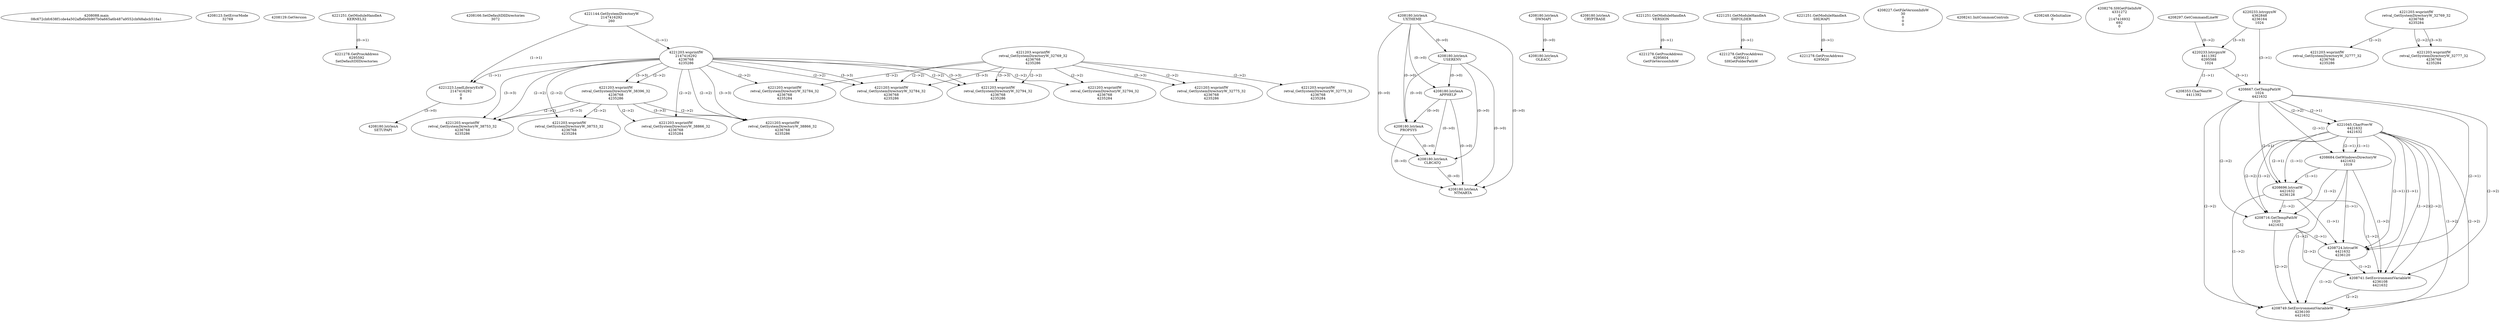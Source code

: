// Global SCDG with merge call
digraph {
	0 [label="4208088.main
08c672cbfc638f1cde4a502afb6b0b907b0a665a6b487a9552cbf48abcb516a1"]
	1 [label="4208123.SetErrorMode
32769"]
	2 [label="4208129.GetVersion
"]
	3 [label="4221251.GetModuleHandleA
KERNEL32"]
	4 [label="4221278.GetProcAddress
6295592
SetDefaultDllDirectories"]
	3 -> 4 [label="(0-->1)"]
	5 [label="4208166.SetDefaultDllDirectories
3072"]
	6 [label="4221144.GetSystemDirectoryW
2147416292
260"]
	7 [label="4221203.wsprintfW
2147416292
4236768
4235286"]
	6 -> 7 [label="(1-->1)"]
	8 [label="4221223.LoadLibraryExW
2147416292
0
8"]
	6 -> 8 [label="(1-->1)"]
	7 -> 8 [label="(1-->1)"]
	9 [label="4208180.lstrlenA
UXTHEME"]
	10 [label="4208180.lstrlenA
USERENV"]
	9 -> 10 [label="(0-->0)"]
	11 [label="4208180.lstrlenA
SETUPAPI"]
	8 -> 11 [label="(3-->0)"]
	12 [label="4208180.lstrlenA
APPHELP"]
	9 -> 12 [label="(0-->0)"]
	10 -> 12 [label="(0-->0)"]
	13 [label="4221203.wsprintfW
retval_GetSystemDirectoryW_38396_32
4236768
4235286"]
	7 -> 13 [label="(2-->2)"]
	7 -> 13 [label="(3-->3)"]
	14 [label="4208180.lstrlenA
PROPSYS"]
	9 -> 14 [label="(0-->0)"]
	10 -> 14 [label="(0-->0)"]
	12 -> 14 [label="(0-->0)"]
	15 [label="4208180.lstrlenA
DWMAPI"]
	16 [label="4208180.lstrlenA
CRYPTBASE"]
	17 [label="4208180.lstrlenA
OLEACC"]
	15 -> 17 [label="(0-->0)"]
	18 [label="4221203.wsprintfW
retval_GetSystemDirectoryW_38753_32
4236768
4235286"]
	7 -> 18 [label="(2-->2)"]
	13 -> 18 [label="(2-->2)"]
	7 -> 18 [label="(3-->3)"]
	13 -> 18 [label="(3-->3)"]
	19 [label="4208180.lstrlenA
CLBCATQ"]
	9 -> 19 [label="(0-->0)"]
	10 -> 19 [label="(0-->0)"]
	12 -> 19 [label="(0-->0)"]
	14 -> 19 [label="(0-->0)"]
	20 [label="4208180.lstrlenA
NTMARTA"]
	9 -> 20 [label="(0-->0)"]
	10 -> 20 [label="(0-->0)"]
	12 -> 20 [label="(0-->0)"]
	14 -> 20 [label="(0-->0)"]
	19 -> 20 [label="(0-->0)"]
	21 [label="4221251.GetModuleHandleA
VERSION"]
	22 [label="4221278.GetProcAddress
6295604
GetFileVersionInfoW"]
	21 -> 22 [label="(0-->1)"]
	23 [label="4221251.GetModuleHandleA
SHFOLDER"]
	24 [label="4221278.GetProcAddress
6295612
SHGetFolderPathW"]
	23 -> 24 [label="(0-->1)"]
	25 [label="4221251.GetModuleHandleA
SHLWAPI"]
	26 [label="4221278.GetProcAddress
6295620
"]
	25 -> 26 [label="(0-->1)"]
	27 [label="4208227.GetFileVersionInfoW
30
0
0
0"]
	28 [label="4208241.InitCommonControls
"]
	29 [label="4208248.OleInitialize
0"]
	30 [label="4208276.SHGetFileInfoW
4331272
0
2147416932
692
0"]
	31 [label="4220233.lstrcpynW
4362848
4236164
1024"]
	32 [label="4208297.GetCommandLineW
"]
	33 [label="4220233.lstrcpynW
4411392
6295588
1024"]
	32 -> 33 [label="(0-->2)"]
	31 -> 33 [label="(3-->3)"]
	34 [label="4208353.CharNextW
4411392"]
	33 -> 34 [label="(1-->1)"]
	35 [label="4208667.GetTempPathW
1024
4421632"]
	31 -> 35 [label="(3-->1)"]
	33 -> 35 [label="(3-->1)"]
	36 [label="4221045.CharPrevW
4421632
4421632"]
	35 -> 36 [label="(2-->1)"]
	35 -> 36 [label="(2-->2)"]
	37 [label="4208684.GetWindowsDirectoryW
4421632
1019"]
	35 -> 37 [label="(2-->1)"]
	36 -> 37 [label="(1-->1)"]
	36 -> 37 [label="(2-->1)"]
	38 [label="4208696.lstrcatW
4421632
4236128"]
	35 -> 38 [label="(2-->1)"]
	36 -> 38 [label="(1-->1)"]
	36 -> 38 [label="(2-->1)"]
	37 -> 38 [label="(1-->1)"]
	39 [label="4208716.GetTempPathW
1020
4421632"]
	35 -> 39 [label="(2-->2)"]
	36 -> 39 [label="(1-->2)"]
	36 -> 39 [label="(2-->2)"]
	37 -> 39 [label="(1-->2)"]
	38 -> 39 [label="(1-->2)"]
	40 [label="4208724.lstrcatW
4421632
4236120"]
	35 -> 40 [label="(2-->1)"]
	36 -> 40 [label="(1-->1)"]
	36 -> 40 [label="(2-->1)"]
	37 -> 40 [label="(1-->1)"]
	38 -> 40 [label="(1-->1)"]
	39 -> 40 [label="(2-->1)"]
	41 [label="4208741.SetEnvironmentVariableW
4236108
4421632"]
	35 -> 41 [label="(2-->2)"]
	36 -> 41 [label="(1-->2)"]
	36 -> 41 [label="(2-->2)"]
	37 -> 41 [label="(1-->2)"]
	38 -> 41 [label="(1-->2)"]
	39 -> 41 [label="(2-->2)"]
	40 -> 41 [label="(1-->2)"]
	42 [label="4208749.SetEnvironmentVariableW
4236100
4421632"]
	35 -> 42 [label="(2-->2)"]
	36 -> 42 [label="(1-->2)"]
	36 -> 42 [label="(2-->2)"]
	37 -> 42 [label="(1-->2)"]
	38 -> 42 [label="(1-->2)"]
	39 -> 42 [label="(2-->2)"]
	40 -> 42 [label="(1-->2)"]
	41 -> 42 [label="(2-->2)"]
	43 [label="4221203.wsprintfW
retval_GetSystemDirectoryW_38753_32
4236768
4235284"]
	7 -> 43 [label="(2-->2)"]
	13 -> 43 [label="(2-->2)"]
	44 [label="4221203.wsprintfW
retval_GetSystemDirectoryW_38866_32
4236768
4235286"]
	7 -> 44 [label="(2-->2)"]
	13 -> 44 [label="(2-->2)"]
	7 -> 44 [label="(3-->3)"]
	13 -> 44 [label="(3-->3)"]
	45 [label="4221203.wsprintfW
retval_GetSystemDirectoryW_38866_32
4236768
4235284"]
	7 -> 45 [label="(2-->2)"]
	13 -> 45 [label="(2-->2)"]
	46 [label="4221203.wsprintfW
retval_GetSystemDirectoryW_32769_32
4236768
4235286"]
	47 [label="4221203.wsprintfW
retval_GetSystemDirectoryW_32775_32
4236768
4235286"]
	46 -> 47 [label="(2-->2)"]
	46 -> 47 [label="(3-->3)"]
	48 [label="4221203.wsprintfW
retval_GetSystemDirectoryW_32775_32
4236768
4235284"]
	46 -> 48 [label="(2-->2)"]
	49 [label="4221203.wsprintfW
retval_GetSystemDirectoryW_32784_32
4236768
4235286"]
	7 -> 49 [label="(2-->2)"]
	46 -> 49 [label="(2-->2)"]
	7 -> 49 [label="(3-->3)"]
	46 -> 49 [label="(3-->3)"]
	50 [label="4221203.wsprintfW
retval_GetSystemDirectoryW_32784_32
4236768
4235284"]
	7 -> 50 [label="(2-->2)"]
	46 -> 50 [label="(2-->2)"]
	51 [label="4221203.wsprintfW
retval_GetSystemDirectoryW_32794_32
4236768
4235286"]
	7 -> 51 [label="(2-->2)"]
	46 -> 51 [label="(2-->2)"]
	7 -> 51 [label="(3-->3)"]
	46 -> 51 [label="(3-->3)"]
	52 [label="4221203.wsprintfW
retval_GetSystemDirectoryW_32769_32
4236768
4235284"]
	53 [label="4221203.wsprintfW
retval_GetSystemDirectoryW_32777_32
4236768
4235286"]
	52 -> 53 [label="(2-->2)"]
	54 [label="4221203.wsprintfW
retval_GetSystemDirectoryW_32777_32
4236768
4235284"]
	52 -> 54 [label="(2-->2)"]
	52 -> 54 [label="(3-->3)"]
	55 [label="4221203.wsprintfW
retval_GetSystemDirectoryW_32794_32
4236768
4235284"]
	7 -> 55 [label="(2-->2)"]
	46 -> 55 [label="(2-->2)"]
}

